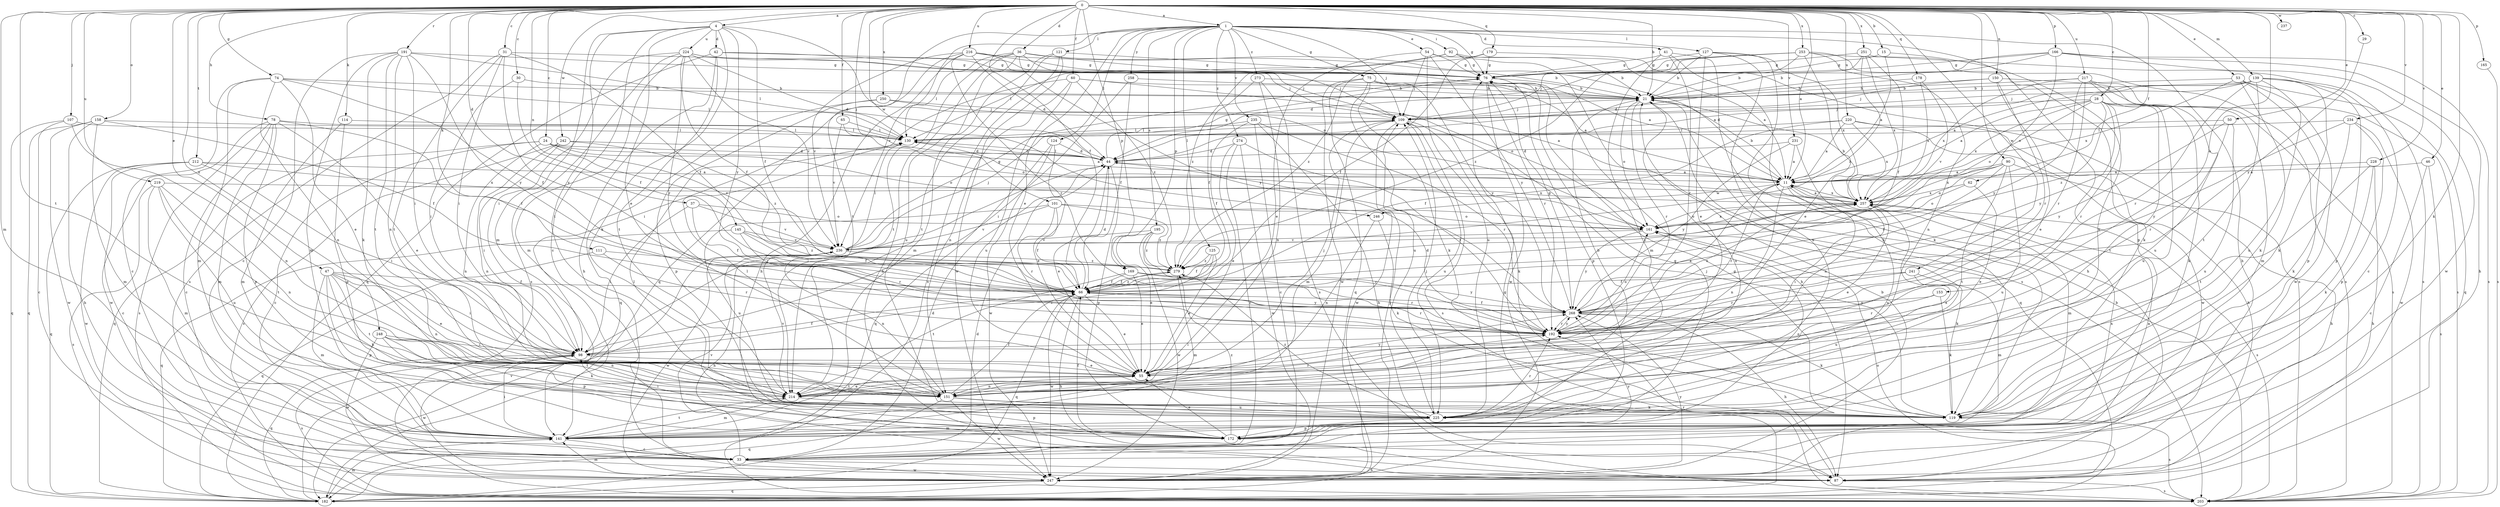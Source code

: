 strict digraph  {
0;
1;
4;
11;
15;
21;
24;
28;
29;
30;
31;
33;
36;
37;
41;
42;
44;
46;
47;
50;
53;
54;
55;
60;
62;
65;
66;
74;
75;
76;
78;
87;
90;
92;
98;
101;
107;
109;
111;
114;
119;
121;
124;
125;
127;
130;
139;
141;
145;
150;
151;
153;
158;
161;
165;
166;
169;
172;
178;
179;
182;
191;
192;
195;
203;
212;
214;
216;
217;
219;
220;
224;
225;
228;
231;
234;
235;
236;
237;
241;
242;
246;
247;
248;
250;
251;
253;
257;
258;
268;
273;
274;
279;
0 -> 1  [label=a];
0 -> 4  [label=a];
0 -> 11  [label=a];
0 -> 15  [label=b];
0 -> 21  [label=b];
0 -> 24  [label=c];
0 -> 28  [label=c];
0 -> 29  [label=c];
0 -> 30  [label=c];
0 -> 31  [label=c];
0 -> 36  [label=d];
0 -> 37  [label=d];
0 -> 46  [label=e];
0 -> 47  [label=e];
0 -> 50  [label=e];
0 -> 53  [label=e];
0 -> 60  [label=f];
0 -> 62  [label=f];
0 -> 65  [label=f];
0 -> 66  [label=f];
0 -> 74  [label=g];
0 -> 78  [label=h];
0 -> 90  [label=i];
0 -> 101  [label=j];
0 -> 107  [label=j];
0 -> 111  [label=k];
0 -> 114  [label=k];
0 -> 119  [label=k];
0 -> 139  [label=m];
0 -> 141  [label=m];
0 -> 145  [label=n];
0 -> 150  [label=n];
0 -> 153  [label=o];
0 -> 158  [label=o];
0 -> 165  [label=p];
0 -> 166  [label=p];
0 -> 169  [label=p];
0 -> 178  [label=q];
0 -> 179  [label=q];
0 -> 191  [label=r];
0 -> 212  [label=t];
0 -> 214  [label=t];
0 -> 216  [label=u];
0 -> 217  [label=u];
0 -> 219  [label=u];
0 -> 220  [label=u];
0 -> 228  [label=v];
0 -> 231  [label=v];
0 -> 234  [label=v];
0 -> 237  [label=w];
0 -> 241  [label=w];
0 -> 242  [label=w];
0 -> 246  [label=w];
0 -> 248  [label=x];
0 -> 250  [label=x];
0 -> 251  [label=x];
0 -> 253  [label=x];
1 -> 41  [label=d];
1 -> 54  [label=e];
1 -> 55  [label=e];
1 -> 75  [label=g];
1 -> 76  [label=g];
1 -> 87  [label=h];
1 -> 92  [label=i];
1 -> 109  [label=j];
1 -> 121  [label=l];
1 -> 124  [label=l];
1 -> 125  [label=l];
1 -> 127  [label=l];
1 -> 169  [label=p];
1 -> 172  [label=p];
1 -> 195  [label=s];
1 -> 214  [label=t];
1 -> 235  [label=v];
1 -> 236  [label=v];
1 -> 258  [label=y];
1 -> 273  [label=z];
1 -> 274  [label=z];
4 -> 33  [label=c];
4 -> 42  [label=d];
4 -> 55  [label=e];
4 -> 66  [label=f];
4 -> 119  [label=k];
4 -> 141  [label=m];
4 -> 161  [label=o];
4 -> 214  [label=t];
4 -> 224  [label=u];
4 -> 268  [label=y];
11 -> 21  [label=b];
11 -> 141  [label=m];
11 -> 151  [label=n];
11 -> 192  [label=r];
11 -> 225  [label=u];
11 -> 246  [label=w];
11 -> 257  [label=x];
15 -> 11  [label=a];
15 -> 76  [label=g];
15 -> 151  [label=n];
21 -> 109  [label=j];
21 -> 161  [label=o];
21 -> 182  [label=q];
21 -> 192  [label=r];
21 -> 225  [label=u];
24 -> 11  [label=a];
24 -> 33  [label=c];
24 -> 44  [label=d];
24 -> 151  [label=n];
24 -> 161  [label=o];
24 -> 182  [label=q];
24 -> 236  [label=v];
28 -> 11  [label=a];
28 -> 109  [label=j];
28 -> 119  [label=k];
28 -> 161  [label=o];
28 -> 192  [label=r];
28 -> 214  [label=t];
28 -> 225  [label=u];
28 -> 257  [label=x];
28 -> 268  [label=y];
28 -> 279  [label=z];
29 -> 268  [label=y];
30 -> 21  [label=b];
30 -> 66  [label=f];
30 -> 98  [label=i];
31 -> 66  [label=f];
31 -> 76  [label=g];
31 -> 98  [label=i];
31 -> 203  [label=s];
31 -> 214  [label=t];
31 -> 268  [label=y];
33 -> 11  [label=a];
33 -> 44  [label=d];
33 -> 76  [label=g];
33 -> 87  [label=h];
33 -> 236  [label=v];
33 -> 247  [label=w];
33 -> 268  [label=y];
36 -> 11  [label=a];
36 -> 76  [label=g];
36 -> 87  [label=h];
36 -> 109  [label=j];
36 -> 130  [label=l];
36 -> 214  [label=t];
36 -> 225  [label=u];
36 -> 268  [label=y];
37 -> 66  [label=f];
37 -> 98  [label=i];
37 -> 161  [label=o];
37 -> 236  [label=v];
41 -> 76  [label=g];
41 -> 87  [label=h];
41 -> 119  [label=k];
41 -> 141  [label=m];
41 -> 192  [label=r];
42 -> 11  [label=a];
42 -> 76  [label=g];
42 -> 87  [label=h];
42 -> 182  [label=q];
42 -> 214  [label=t];
44 -> 11  [label=a];
44 -> 55  [label=e];
44 -> 76  [label=g];
44 -> 98  [label=i];
44 -> 130  [label=l];
44 -> 172  [label=p];
46 -> 11  [label=a];
46 -> 33  [label=c];
46 -> 203  [label=s];
47 -> 55  [label=e];
47 -> 66  [label=f];
47 -> 98  [label=i];
47 -> 119  [label=k];
47 -> 141  [label=m];
47 -> 151  [label=n];
47 -> 172  [label=p];
47 -> 214  [label=t];
50 -> 130  [label=l];
50 -> 192  [label=r];
50 -> 225  [label=u];
50 -> 268  [label=y];
53 -> 21  [label=b];
53 -> 119  [label=k];
53 -> 172  [label=p];
53 -> 182  [label=q];
53 -> 247  [label=w];
53 -> 257  [label=x];
54 -> 11  [label=a];
54 -> 55  [label=e];
54 -> 76  [label=g];
54 -> 109  [label=j];
54 -> 225  [label=u];
54 -> 268  [label=y];
55 -> 109  [label=j];
55 -> 151  [label=n];
55 -> 214  [label=t];
55 -> 268  [label=y];
60 -> 21  [label=b];
60 -> 98  [label=i];
60 -> 151  [label=n];
60 -> 161  [label=o];
60 -> 225  [label=u];
60 -> 279  [label=z];
62 -> 55  [label=e];
62 -> 161  [label=o];
62 -> 257  [label=x];
65 -> 130  [label=l];
65 -> 161  [label=o];
65 -> 236  [label=v];
66 -> 44  [label=d];
66 -> 55  [label=e];
66 -> 87  [label=h];
66 -> 182  [label=q];
66 -> 192  [label=r];
66 -> 247  [label=w];
66 -> 268  [label=y];
66 -> 279  [label=z];
74 -> 21  [label=b];
74 -> 33  [label=c];
74 -> 55  [label=e];
74 -> 66  [label=f];
74 -> 130  [label=l];
74 -> 141  [label=m];
74 -> 151  [label=n];
75 -> 11  [label=a];
75 -> 21  [label=b];
75 -> 119  [label=k];
75 -> 182  [label=q];
75 -> 225  [label=u];
75 -> 247  [label=w];
75 -> 268  [label=y];
76 -> 21  [label=b];
76 -> 87  [label=h];
76 -> 172  [label=p];
76 -> 192  [label=r];
76 -> 247  [label=w];
78 -> 33  [label=c];
78 -> 55  [label=e];
78 -> 66  [label=f];
78 -> 130  [label=l];
78 -> 141  [label=m];
78 -> 172  [label=p];
78 -> 203  [label=s];
78 -> 247  [label=w];
87 -> 192  [label=r];
87 -> 203  [label=s];
90 -> 11  [label=a];
90 -> 66  [label=f];
90 -> 87  [label=h];
90 -> 161  [label=o];
90 -> 214  [label=t];
90 -> 225  [label=u];
90 -> 257  [label=x];
92 -> 21  [label=b];
92 -> 76  [label=g];
92 -> 130  [label=l];
92 -> 203  [label=s];
92 -> 279  [label=z];
98 -> 55  [label=e];
98 -> 66  [label=f];
98 -> 182  [label=q];
98 -> 203  [label=s];
98 -> 247  [label=w];
101 -> 66  [label=f];
101 -> 161  [label=o];
101 -> 192  [label=r];
101 -> 225  [label=u];
101 -> 236  [label=v];
101 -> 279  [label=z];
107 -> 33  [label=c];
107 -> 130  [label=l];
107 -> 151  [label=n];
107 -> 182  [label=q];
109 -> 119  [label=k];
109 -> 130  [label=l];
109 -> 141  [label=m];
109 -> 203  [label=s];
109 -> 225  [label=u];
109 -> 247  [label=w];
111 -> 182  [label=q];
111 -> 192  [label=r];
111 -> 279  [label=z];
114 -> 130  [label=l];
114 -> 141  [label=m];
114 -> 172  [label=p];
119 -> 109  [label=j];
119 -> 203  [label=s];
121 -> 76  [label=g];
121 -> 141  [label=m];
121 -> 203  [label=s];
121 -> 214  [label=t];
121 -> 247  [label=w];
124 -> 44  [label=d];
124 -> 55  [label=e];
124 -> 182  [label=q];
124 -> 247  [label=w];
125 -> 55  [label=e];
125 -> 66  [label=f];
125 -> 98  [label=i];
125 -> 279  [label=z];
127 -> 21  [label=b];
127 -> 55  [label=e];
127 -> 76  [label=g];
127 -> 119  [label=k];
127 -> 225  [label=u];
127 -> 257  [label=x];
130 -> 44  [label=d];
139 -> 11  [label=a];
139 -> 21  [label=b];
139 -> 33  [label=c];
139 -> 44  [label=d];
139 -> 109  [label=j];
139 -> 119  [label=k];
139 -> 172  [label=p];
139 -> 192  [label=r];
139 -> 214  [label=t];
139 -> 225  [label=u];
141 -> 33  [label=c];
141 -> 98  [label=i];
141 -> 214  [label=t];
145 -> 66  [label=f];
145 -> 182  [label=q];
145 -> 192  [label=r];
145 -> 236  [label=v];
145 -> 279  [label=z];
150 -> 21  [label=b];
150 -> 55  [label=e];
150 -> 109  [label=j];
150 -> 192  [label=r];
150 -> 203  [label=s];
151 -> 21  [label=b];
151 -> 66  [label=f];
151 -> 119  [label=k];
151 -> 130  [label=l];
151 -> 182  [label=q];
151 -> 225  [label=u];
151 -> 247  [label=w];
151 -> 257  [label=x];
153 -> 119  [label=k];
153 -> 192  [label=r];
153 -> 268  [label=y];
158 -> 66  [label=f];
158 -> 87  [label=h];
158 -> 130  [label=l];
158 -> 141  [label=m];
158 -> 182  [label=q];
158 -> 247  [label=w];
161 -> 119  [label=k];
161 -> 236  [label=v];
161 -> 257  [label=x];
161 -> 268  [label=y];
165 -> 203  [label=s];
166 -> 21  [label=b];
166 -> 44  [label=d];
166 -> 76  [label=g];
166 -> 87  [label=h];
166 -> 161  [label=o];
166 -> 203  [label=s];
166 -> 247  [label=w];
169 -> 55  [label=e];
169 -> 66  [label=f];
169 -> 192  [label=r];
169 -> 214  [label=t];
169 -> 268  [label=y];
172 -> 55  [label=e];
172 -> 66  [label=f];
172 -> 76  [label=g];
172 -> 161  [label=o];
172 -> 257  [label=x];
172 -> 279  [label=z];
178 -> 21  [label=b];
178 -> 236  [label=v];
178 -> 257  [label=x];
179 -> 66  [label=f];
179 -> 76  [label=g];
179 -> 203  [label=s];
179 -> 279  [label=z];
182 -> 44  [label=d];
182 -> 76  [label=g];
182 -> 141  [label=m];
182 -> 161  [label=o];
182 -> 236  [label=v];
191 -> 33  [label=c];
191 -> 76  [label=g];
191 -> 98  [label=i];
191 -> 119  [label=k];
191 -> 130  [label=l];
191 -> 141  [label=m];
191 -> 151  [label=n];
191 -> 214  [label=t];
191 -> 268  [label=y];
192 -> 11  [label=a];
192 -> 44  [label=d];
192 -> 98  [label=i];
192 -> 161  [label=o];
192 -> 268  [label=y];
195 -> 55  [label=e];
195 -> 192  [label=r];
195 -> 236  [label=v];
195 -> 247  [label=w];
195 -> 279  [label=z];
203 -> 21  [label=b];
212 -> 11  [label=a];
212 -> 33  [label=c];
212 -> 98  [label=i];
212 -> 182  [label=q];
212 -> 247  [label=w];
212 -> 257  [label=x];
214 -> 55  [label=e];
214 -> 141  [label=m];
214 -> 172  [label=p];
214 -> 192  [label=r];
214 -> 236  [label=v];
216 -> 21  [label=b];
216 -> 44  [label=d];
216 -> 76  [label=g];
216 -> 87  [label=h];
216 -> 109  [label=j];
216 -> 182  [label=q];
216 -> 192  [label=r];
216 -> 236  [label=v];
217 -> 21  [label=b];
217 -> 141  [label=m];
217 -> 192  [label=r];
217 -> 203  [label=s];
217 -> 225  [label=u];
217 -> 257  [label=x];
217 -> 268  [label=y];
219 -> 141  [label=m];
219 -> 151  [label=n];
219 -> 203  [label=s];
219 -> 214  [label=t];
219 -> 225  [label=u];
219 -> 257  [label=x];
220 -> 11  [label=a];
220 -> 66  [label=f];
220 -> 87  [label=h];
220 -> 130  [label=l];
220 -> 247  [label=w];
220 -> 257  [label=x];
224 -> 44  [label=d];
224 -> 66  [label=f];
224 -> 76  [label=g];
224 -> 98  [label=i];
224 -> 109  [label=j];
224 -> 141  [label=m];
224 -> 192  [label=r];
224 -> 203  [label=s];
224 -> 236  [label=v];
225 -> 98  [label=i];
225 -> 109  [label=j];
225 -> 130  [label=l];
225 -> 141  [label=m];
225 -> 172  [label=p];
225 -> 192  [label=r];
225 -> 279  [label=z];
228 -> 11  [label=a];
228 -> 87  [label=h];
228 -> 119  [label=k];
228 -> 214  [label=t];
231 -> 11  [label=a];
231 -> 44  [label=d];
231 -> 151  [label=n];
231 -> 268  [label=y];
234 -> 119  [label=k];
234 -> 130  [label=l];
234 -> 172  [label=p];
234 -> 247  [label=w];
234 -> 268  [label=y];
235 -> 33  [label=c];
235 -> 66  [label=f];
235 -> 87  [label=h];
235 -> 130  [label=l];
235 -> 192  [label=r];
236 -> 76  [label=g];
236 -> 87  [label=h];
236 -> 109  [label=j];
236 -> 130  [label=l];
236 -> 151  [label=n];
236 -> 247  [label=w];
236 -> 279  [label=z];
241 -> 66  [label=f];
241 -> 141  [label=m];
241 -> 192  [label=r];
241 -> 225  [label=u];
242 -> 44  [label=d];
242 -> 98  [label=i];
242 -> 151  [label=n];
242 -> 203  [label=s];
242 -> 279  [label=z];
246 -> 119  [label=k];
246 -> 151  [label=n];
247 -> 21  [label=b];
247 -> 109  [label=j];
247 -> 141  [label=m];
247 -> 182  [label=q];
247 -> 268  [label=y];
248 -> 98  [label=i];
248 -> 119  [label=k];
248 -> 151  [label=n];
248 -> 172  [label=p];
248 -> 214  [label=t];
248 -> 247  [label=w];
250 -> 11  [label=a];
250 -> 109  [label=j];
250 -> 172  [label=p];
250 -> 182  [label=q];
251 -> 44  [label=d];
251 -> 66  [label=f];
251 -> 76  [label=g];
251 -> 203  [label=s];
251 -> 257  [label=x];
251 -> 279  [label=z];
253 -> 21  [label=b];
253 -> 55  [label=e];
253 -> 76  [label=g];
253 -> 109  [label=j];
253 -> 119  [label=k];
253 -> 151  [label=n];
253 -> 203  [label=s];
253 -> 279  [label=z];
257 -> 11  [label=a];
257 -> 21  [label=b];
257 -> 55  [label=e];
257 -> 98  [label=i];
257 -> 130  [label=l];
257 -> 161  [label=o];
257 -> 203  [label=s];
258 -> 21  [label=b];
258 -> 66  [label=f];
258 -> 98  [label=i];
268 -> 66  [label=f];
268 -> 76  [label=g];
268 -> 87  [label=h];
268 -> 119  [label=k];
268 -> 192  [label=r];
268 -> 257  [label=x];
273 -> 21  [label=b];
273 -> 66  [label=f];
273 -> 151  [label=n];
273 -> 203  [label=s];
274 -> 33  [label=c];
274 -> 44  [label=d];
274 -> 55  [label=e];
274 -> 192  [label=r];
274 -> 247  [label=w];
279 -> 66  [label=f];
279 -> 141  [label=m];
279 -> 257  [label=x];
}
